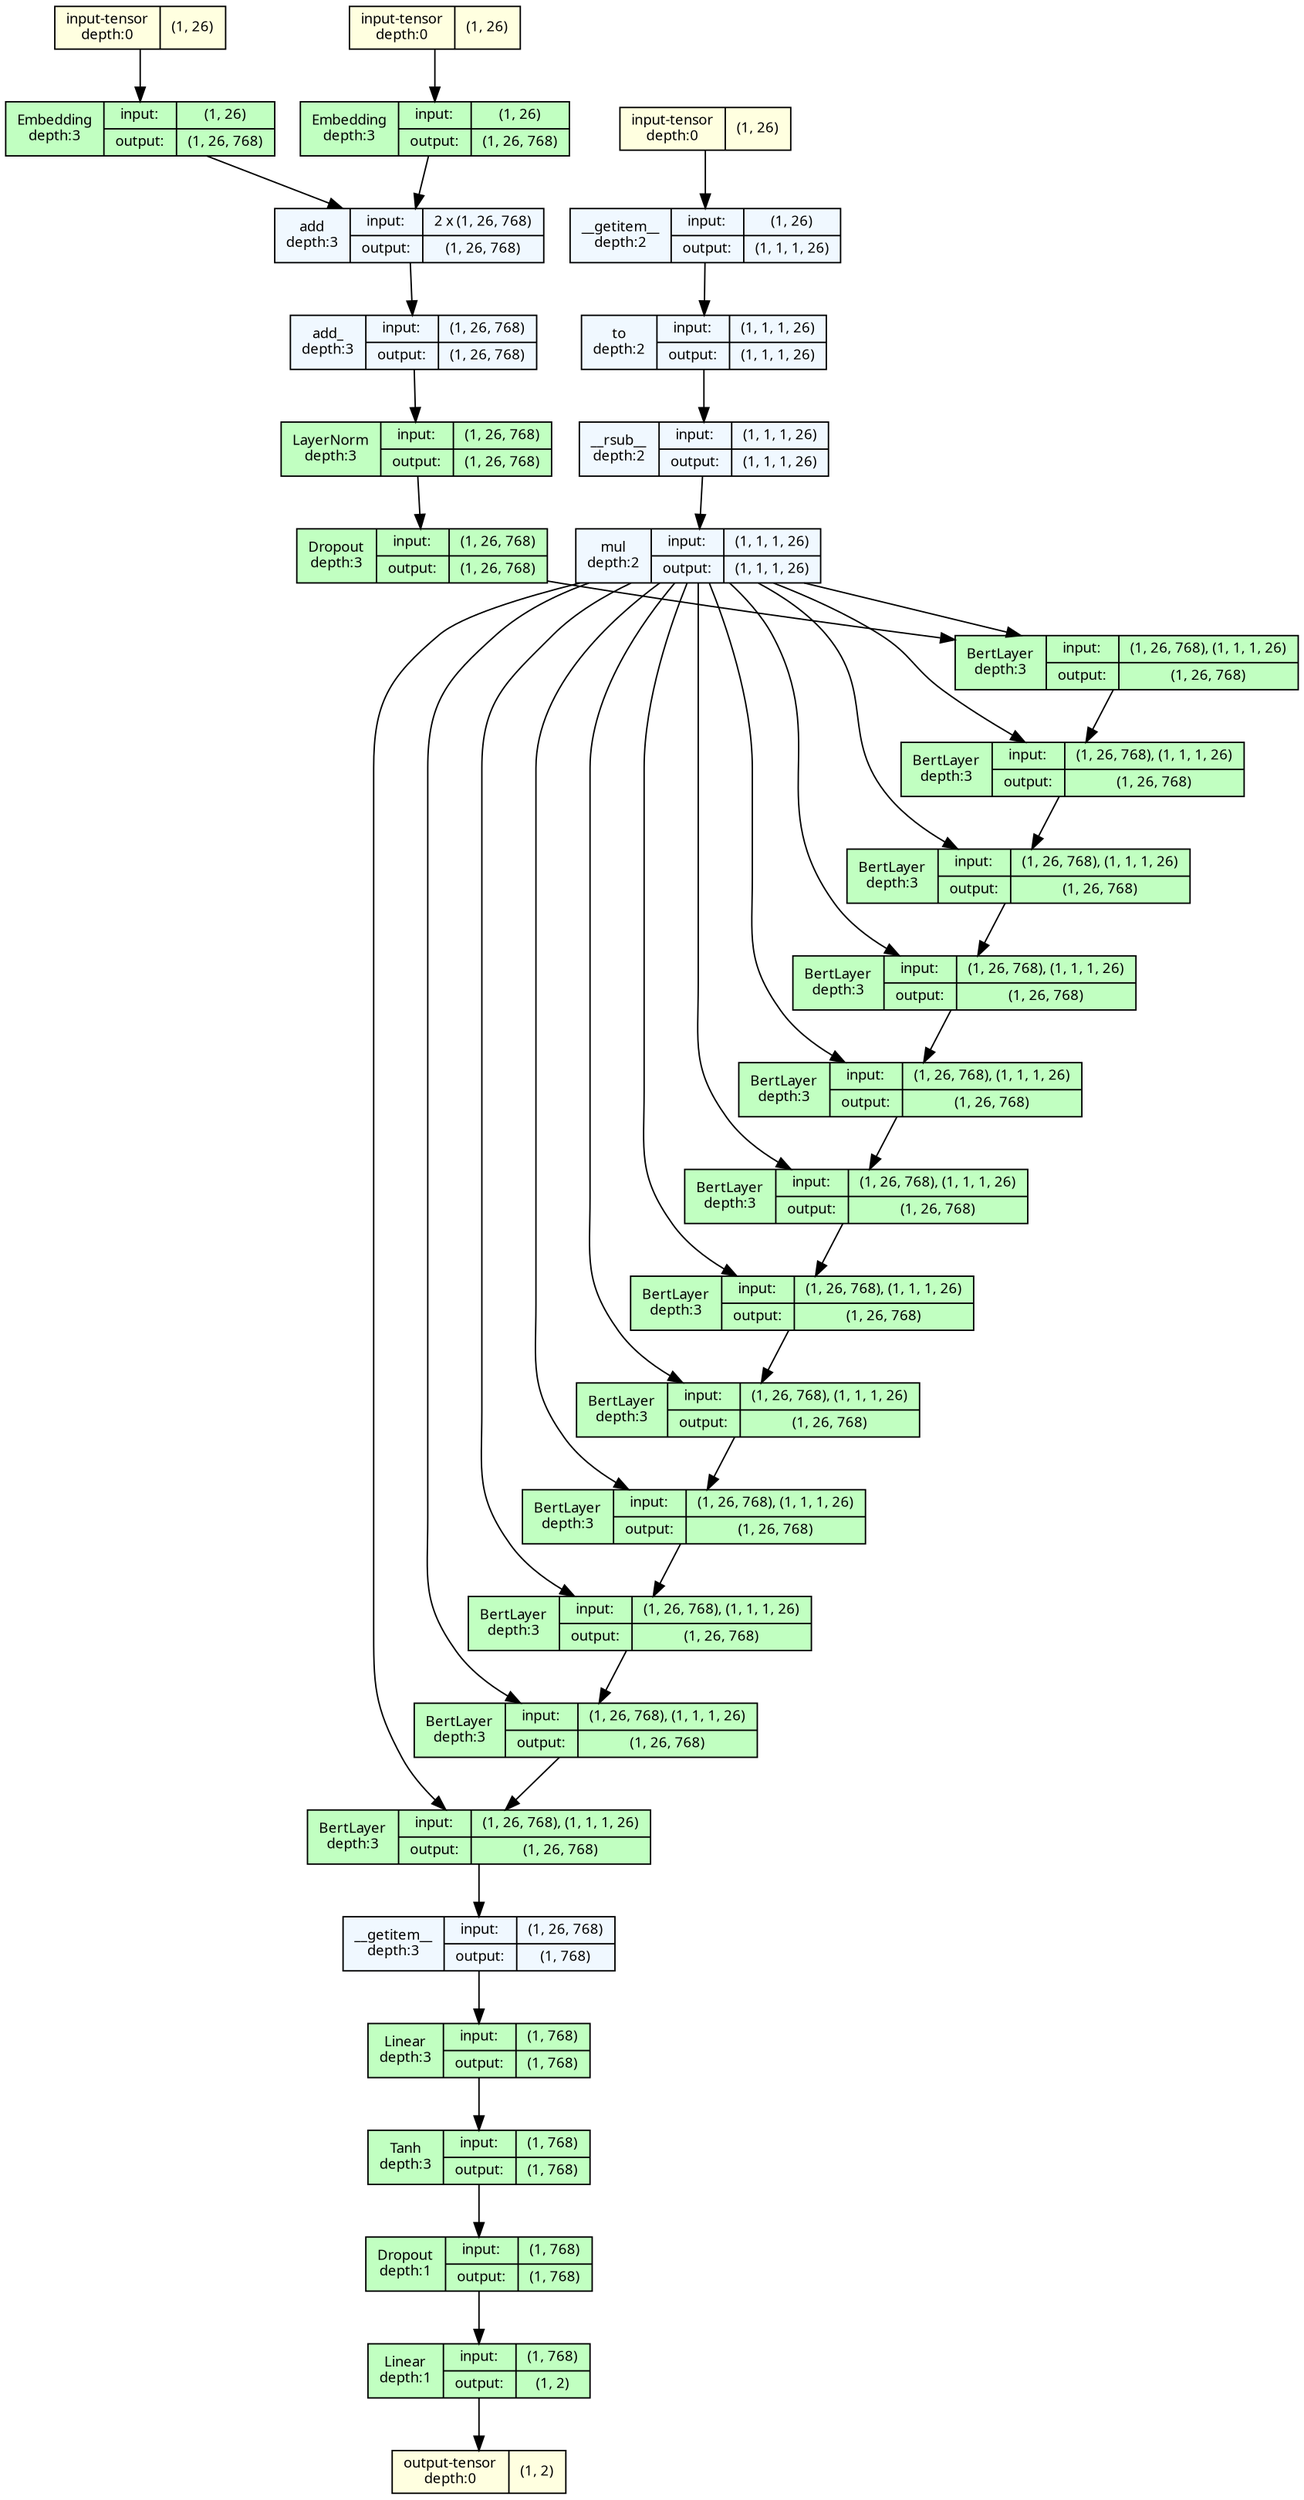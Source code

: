 strict digraph bert {
	graph [ordering=in size="21.599999999999998,21.599999999999998"]
	node [align=left fontname="Linux libertine" fontsize=10 height=0.2 ranksep=0.1 shape=record style=filled]
	edge [fontsize=10]
	0 [label="input-tensor&#92;ndepth:0|(1, 26)" fillcolor=lightyellow]
	1 [label="input-tensor&#92;ndepth:0|(1, 26)" fillcolor=lightyellow]
	2 [label="input-tensor&#92;ndepth:0|(1, 26)" fillcolor=lightyellow]
	3 [label="__getitem__&#92;ndepth:2|{input:|output:}|{(1, 26)|(1, 1, 1, 26)}" fillcolor=aliceblue]
	4 [label="to&#92;ndepth:2|{input:|output:}|{(1, 1, 1, 26)|(1, 1, 1, 26)}" fillcolor=aliceblue]
	5 [label="__rsub__&#92;ndepth:2|{input:|output:}|{(1, 1, 1, 26)|(1, 1, 1, 26)}" fillcolor=aliceblue]
	6 [label="mul&#92;ndepth:2|{input:|output:}|{(1, 1, 1, 26)|(1, 1, 1, 26)}" fillcolor=aliceblue]
	7 [label="Embedding&#92;ndepth:3|{input:|output:}|{(1, 26)|(1, 26, 768)}" fillcolor=darkseagreen1]
	8 [label="Embedding&#92;ndepth:3|{input:|output:}|{(1, 26)|(1, 26, 768)}" fillcolor=darkseagreen1]
	9 [label="add&#92;ndepth:3|{input:|output:}|{2 x (1, 26, 768)|(1, 26, 768)}" fillcolor=aliceblue]
	10 [label="add_&#92;ndepth:3|{input:|output:}|{(1, 26, 768)|(1, 26, 768)}" fillcolor=aliceblue]
	11 [label="LayerNorm&#92;ndepth:3|{input:|output:}|{(1, 26, 768)|(1, 26, 768)}" fillcolor=darkseagreen1]
	12 [label="Dropout&#92;ndepth:3|{input:|output:}|{(1, 26, 768)|(1, 26, 768)}" fillcolor=darkseagreen1]
	13 [label="BertLayer&#92;ndepth:3|{input:|output:}|{(1, 26, 768), (1, 1, 1, 26)|(1, 26, 768)}" fillcolor=darkseagreen1]
	14 [label="BertLayer&#92;ndepth:3|{input:|output:}|{(1, 26, 768), (1, 1, 1, 26)|(1, 26, 768)}" fillcolor=darkseagreen1]
	15 [label="BertLayer&#92;ndepth:3|{input:|output:}|{(1, 26, 768), (1, 1, 1, 26)|(1, 26, 768)}" fillcolor=darkseagreen1]
	16 [label="BertLayer&#92;ndepth:3|{input:|output:}|{(1, 26, 768), (1, 1, 1, 26)|(1, 26, 768)}" fillcolor=darkseagreen1]
	17 [label="BertLayer&#92;ndepth:3|{input:|output:}|{(1, 26, 768), (1, 1, 1, 26)|(1, 26, 768)}" fillcolor=darkseagreen1]
	18 [label="BertLayer&#92;ndepth:3|{input:|output:}|{(1, 26, 768), (1, 1, 1, 26)|(1, 26, 768)}" fillcolor=darkseagreen1]
	19 [label="BertLayer&#92;ndepth:3|{input:|output:}|{(1, 26, 768), (1, 1, 1, 26)|(1, 26, 768)}" fillcolor=darkseagreen1]
	20 [label="BertLayer&#92;ndepth:3|{input:|output:}|{(1, 26, 768), (1, 1, 1, 26)|(1, 26, 768)}" fillcolor=darkseagreen1]
	21 [label="BertLayer&#92;ndepth:3|{input:|output:}|{(1, 26, 768), (1, 1, 1, 26)|(1, 26, 768)}" fillcolor=darkseagreen1]
	22 [label="BertLayer&#92;ndepth:3|{input:|output:}|{(1, 26, 768), (1, 1, 1, 26)|(1, 26, 768)}" fillcolor=darkseagreen1]
	23 [label="BertLayer&#92;ndepth:3|{input:|output:}|{(1, 26, 768), (1, 1, 1, 26)|(1, 26, 768)}" fillcolor=darkseagreen1]
	24 [label="BertLayer&#92;ndepth:3|{input:|output:}|{(1, 26, 768), (1, 1, 1, 26)|(1, 26, 768)}" fillcolor=darkseagreen1]
	25 [label="__getitem__&#92;ndepth:3|{input:|output:}|{(1, 26, 768)|(1, 768)}" fillcolor=aliceblue]
	26 [label="Linear&#92;ndepth:3|{input:|output:}|{(1, 768)|(1, 768)}" fillcolor=darkseagreen1]
	27 [label="Tanh&#92;ndepth:3|{input:|output:}|{(1, 768)|(1, 768)}" fillcolor=darkseagreen1]
	28 [label="Dropout&#92;ndepth:1|{input:|output:}|{(1, 768)|(1, 768)}" fillcolor=darkseagreen1]
	29 [label="Linear&#92;ndepth:1|{input:|output:}|{(1, 768)|(1, 2)}" fillcolor=darkseagreen1]
	30 [label="output-tensor&#92;ndepth:0|(1, 2)" fillcolor=lightyellow]
	2 -> 3
	3 -> 4
	4 -> 5
	5 -> 6
	0 -> 7
	1 -> 8
	7 -> 9
	8 -> 9
	9 -> 10
	10 -> 11
	11 -> 12
	12 -> 13
	6 -> 13
	6 -> 14
	6 -> 15
	6 -> 16
	6 -> 17
	6 -> 18
	6 -> 19
	6 -> 20
	6 -> 21
	6 -> 22
	6 -> 23
	6 -> 24
	13 -> 14
	14 -> 15
	15 -> 16
	16 -> 17
	17 -> 18
	18 -> 19
	19 -> 20
	20 -> 21
	21 -> 22
	22 -> 23
	23 -> 24
	24 -> 25
	25 -> 26
	26 -> 27
	27 -> 28
	28 -> 29
	29 -> 30
}
strict digraph bert {
	graph [ordering=in size="21.599999999999998,21.599999999999998"]
	node [align=left fontname="Linux libertine" fontsize=10 height=0.2 ranksep=0.1 shape=record style=filled]
	edge [fontsize=10]
	0 [label="input-tensor&#92;ndepth:0|(1, 23)" fillcolor=lightyellow]
	1 [label="input-tensor&#92;ndepth:0|(1, 23)" fillcolor=lightyellow]
	2 [label="input-tensor&#92;ndepth:0|(1, 23)" fillcolor=lightyellow]
	3 [label="__getitem__&#92;ndepth:2|{input:|output:}|{(1, 23)|(1, 1, 1, 23)}" fillcolor=aliceblue]
	4 [label="to&#92;ndepth:2|{input:|output:}|{(1, 1, 1, 23)|(1, 1, 1, 23)}" fillcolor=aliceblue]
	5 [label="__rsub__&#92;ndepth:2|{input:|output:}|{(1, 1, 1, 23)|(1, 1, 1, 23)}" fillcolor=aliceblue]
	6 [label="mul&#92;ndepth:2|{input:|output:}|{(1, 1, 1, 23)|(1, 1, 1, 23)}" fillcolor=aliceblue]
	7 [label="Embedding&#92;ndepth:3|{input:|output:}|{(1, 23)|(1, 23, 768)}" fillcolor=darkseagreen1]
	8 [label="Embedding&#92;ndepth:3|{input:|output:}|{(1, 23)|(1, 23, 768)}" fillcolor=darkseagreen1]
	9 [label="add&#92;ndepth:3|{input:|output:}|{2 x (1, 23, 768)|(1, 23, 768)}" fillcolor=aliceblue]
	10 [label="add_&#92;ndepth:3|{input:|output:}|{(1, 23, 768)|(1, 23, 768)}" fillcolor=aliceblue]
	11 [label="LayerNorm&#92;ndepth:3|{input:|output:}|{(1, 23, 768)|(1, 23, 768)}" fillcolor=darkseagreen1]
	12 [label="Dropout&#92;ndepth:3|{input:|output:}|{(1, 23, 768)|(1, 23, 768)}" fillcolor=darkseagreen1]
	13 [label="BertLayer&#92;ndepth:3|{input:|output:}|{(1, 23, 768), (1, 1, 1, 23)|(1, 23, 768)}" fillcolor=darkseagreen1]
	14 [label="BertLayer&#92;ndepth:3|{input:|output:}|{(1, 23, 768), (1, 1, 1, 23)|(1, 23, 768)}" fillcolor=darkseagreen1]
	15 [label="BertLayer&#92;ndepth:3|{input:|output:}|{(1, 23, 768), (1, 1, 1, 23)|(1, 23, 768)}" fillcolor=darkseagreen1]
	16 [label="BertLayer&#92;ndepth:3|{input:|output:}|{(1, 23, 768), (1, 1, 1, 23)|(1, 23, 768)}" fillcolor=darkseagreen1]
	17 [label="BertLayer&#92;ndepth:3|{input:|output:}|{(1, 23, 768), (1, 1, 1, 23)|(1, 23, 768)}" fillcolor=darkseagreen1]
	18 [label="BertLayer&#92;ndepth:3|{input:|output:}|{(1, 23, 768), (1, 1, 1, 23)|(1, 23, 768)}" fillcolor=darkseagreen1]
	19 [label="BertLayer&#92;ndepth:3|{input:|output:}|{(1, 23, 768), (1, 1, 1, 23)|(1, 23, 768)}" fillcolor=darkseagreen1]
	20 [label="BertLayer&#92;ndepth:3|{input:|output:}|{(1, 23, 768), (1, 1, 1, 23)|(1, 23, 768)}" fillcolor=darkseagreen1]
	21 [label="BertLayer&#92;ndepth:3|{input:|output:}|{(1, 23, 768), (1, 1, 1, 23)|(1, 23, 768)}" fillcolor=darkseagreen1]
	22 [label="BertLayer&#92;ndepth:3|{input:|output:}|{(1, 23, 768), (1, 1, 1, 23)|(1, 23, 768)}" fillcolor=darkseagreen1]
	23 [label="BertLayer&#92;ndepth:3|{input:|output:}|{(1, 23, 768), (1, 1, 1, 23)|(1, 23, 768)}" fillcolor=darkseagreen1]
	24 [label="BertLayer&#92;ndepth:3|{input:|output:}|{(1, 23, 768), (1, 1, 1, 23)|(1, 23, 768)}" fillcolor=darkseagreen1]
	25 [label="__getitem__&#92;ndepth:3|{input:|output:}|{(1, 23, 768)|(1, 768)}" fillcolor=aliceblue]
	26 [label="Linear&#92;ndepth:3|{input:|output:}|{(1, 768)|(1, 768)}" fillcolor=darkseagreen1]
	27 [label="Tanh&#92;ndepth:3|{input:|output:}|{(1, 768)|(1, 768)}" fillcolor=darkseagreen1]
	28 [label="Dropout&#92;ndepth:1|{input:|output:}|{(1, 768)|(1, 768)}" fillcolor=darkseagreen1]
	29 [label="Linear&#92;ndepth:1|{input:|output:}|{(1, 768)|(1, 2)}" fillcolor=darkseagreen1]
	30 [label="output-tensor&#92;ndepth:0|(1, 2)" fillcolor=lightyellow]
	2 -> 3
	3 -> 4
	4 -> 5
	5 -> 6
	0 -> 7
	1 -> 8
	7 -> 9
	8 -> 9
	9 -> 10
	10 -> 11
	11 -> 12
	12 -> 13
	6 -> 13
	6 -> 14
	6 -> 15
	6 -> 16
	6 -> 17
	6 -> 18
	6 -> 19
	6 -> 20
	6 -> 21
	6 -> 22
	6 -> 23
	6 -> 24
	13 -> 14
	14 -> 15
	15 -> 16
	16 -> 17
	17 -> 18
	18 -> 19
	19 -> 20
	20 -> 21
	21 -> 22
	22 -> 23
	23 -> 24
	24 -> 25
	25 -> 26
	26 -> 27
	27 -> 28
	28 -> 29
	29 -> 30
}
